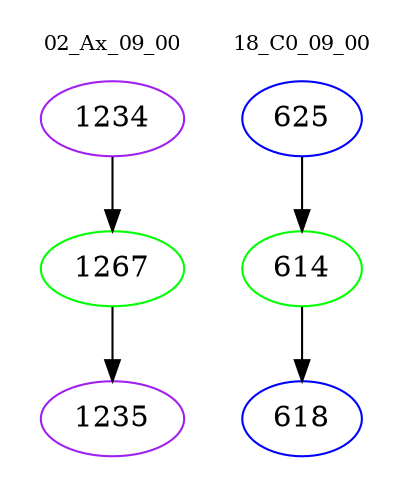 digraph{
subgraph cluster_0 {
color = white
label = "02_Ax_09_00";
fontsize=10;
T0_1234 [label="1234", color="purple"]
T0_1234 -> T0_1267 [color="black"]
T0_1267 [label="1267", color="green"]
T0_1267 -> T0_1235 [color="black"]
T0_1235 [label="1235", color="purple"]
}
subgraph cluster_1 {
color = white
label = "18_C0_09_00";
fontsize=10;
T1_625 [label="625", color="blue"]
T1_625 -> T1_614 [color="black"]
T1_614 [label="614", color="green"]
T1_614 -> T1_618 [color="black"]
T1_618 [label="618", color="blue"]
}
}

